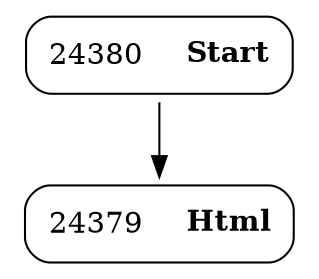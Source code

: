 digraph ast {
node [shape=none];
24379 [label=<<TABLE border='1' cellspacing='0' cellpadding='10' style='rounded' ><TR><TD border='0'>24379</TD><TD border='0'><B>Html</B></TD></TR></TABLE>>];
24380 [label=<<TABLE border='1' cellspacing='0' cellpadding='10' style='rounded' ><TR><TD border='0'>24380</TD><TD border='0'><B>Start</B></TD></TR></TABLE>>];
24380 -> 24379 [weight=2];
}
